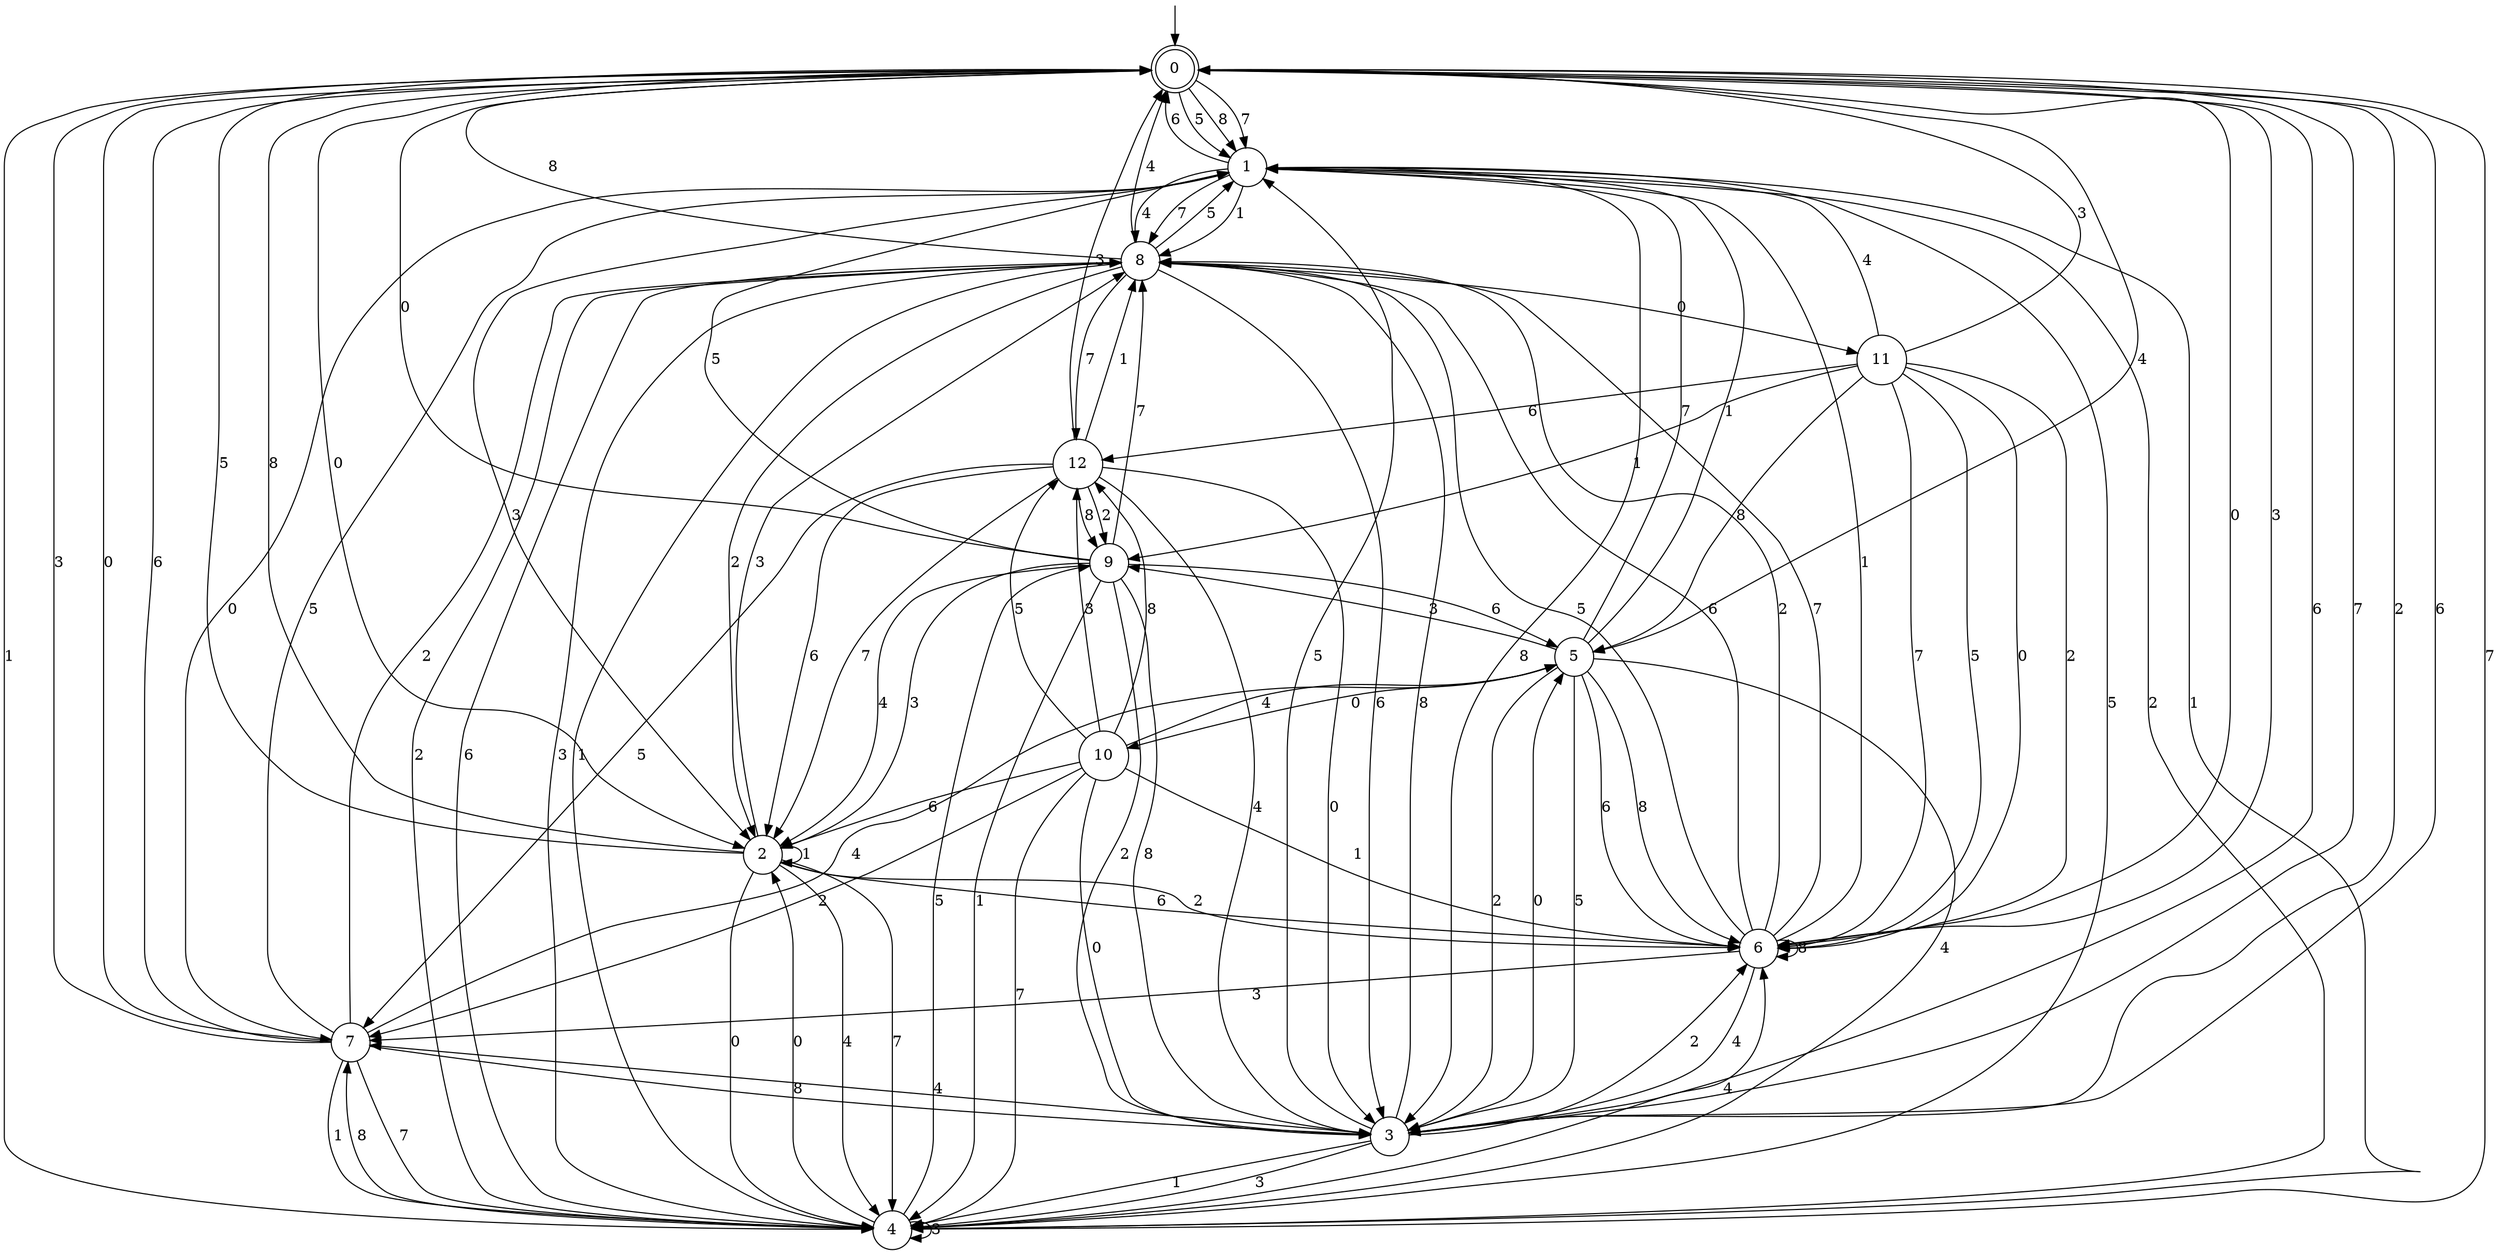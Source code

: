 digraph g {

	s0 [shape="doublecircle" label="0"];
	s1 [shape="circle" label="1"];
	s2 [shape="circle" label="2"];
	s3 [shape="circle" label="3"];
	s4 [shape="circle" label="4"];
	s5 [shape="circle" label="5"];
	s6 [shape="circle" label="6"];
	s7 [shape="circle" label="7"];
	s8 [shape="circle" label="8"];
	s9 [shape="circle" label="9"];
	s10 [shape="circle" label="10"];
	s11 [shape="circle" label="11"];
	s12 [shape="circle" label="12"];
	s0 -> s1 [label="5"];
	s0 -> s2 [label="0"];
	s0 -> s3 [label="2"];
	s0 -> s4 [label="1"];
	s0 -> s5 [label="4"];
	s0 -> s3 [label="6"];
	s0 -> s6 [label="3"];
	s0 -> s1 [label="8"];
	s0 -> s1 [label="7"];
	s1 -> s4 [label="5"];
	s1 -> s7 [label="0"];
	s1 -> s4 [label="2"];
	s1 -> s8 [label="1"];
	s1 -> s8 [label="4"];
	s1 -> s0 [label="6"];
	s1 -> s2 [label="3"];
	s1 -> s3 [label="8"];
	s1 -> s8 [label="7"];
	s2 -> s0 [label="5"];
	s2 -> s4 [label="0"];
	s2 -> s6 [label="2"];
	s2 -> s2 [label="1"];
	s2 -> s4 [label="4"];
	s2 -> s6 [label="6"];
	s2 -> s8 [label="3"];
	s2 -> s0 [label="8"];
	s2 -> s4 [label="7"];
	s3 -> s1 [label="5"];
	s3 -> s5 [label="0"];
	s3 -> s6 [label="2"];
	s3 -> s4 [label="1"];
	s3 -> s7 [label="4"];
	s3 -> s0 [label="6"];
	s3 -> s4 [label="3"];
	s3 -> s8 [label="8"];
	s3 -> s0 [label="7"];
	s4 -> s9 [label="5"];
	s4 -> s2 [label="0"];
	s4 -> s8 [label="2"];
	s4 -> s1 [label="1"];
	s4 -> s6 [label="4"];
	s4 -> s8 [label="6"];
	s4 -> s4 [label="3"];
	s4 -> s7 [label="8"];
	s4 -> s0 [label="7"];
	s5 -> s3 [label="5"];
	s5 -> s10 [label="0"];
	s5 -> s3 [label="2"];
	s5 -> s1 [label="1"];
	s5 -> s4 [label="4"];
	s5 -> s6 [label="6"];
	s5 -> s9 [label="3"];
	s5 -> s6 [label="8"];
	s5 -> s1 [label="7"];
	s6 -> s8 [label="5"];
	s6 -> s0 [label="0"];
	s6 -> s8 [label="2"];
	s6 -> s1 [label="1"];
	s6 -> s3 [label="4"];
	s6 -> s8 [label="6"];
	s6 -> s7 [label="3"];
	s6 -> s6 [label="8"];
	s6 -> s8 [label="7"];
	s7 -> s1 [label="5"];
	s7 -> s0 [label="0"];
	s7 -> s8 [label="2"];
	s7 -> s4 [label="1"];
	s7 -> s5 [label="4"];
	s7 -> s0 [label="6"];
	s7 -> s0 [label="3"];
	s7 -> s3 [label="8"];
	s7 -> s4 [label="7"];
	s8 -> s1 [label="5"];
	s8 -> s11 [label="0"];
	s8 -> s2 [label="2"];
	s8 -> s4 [label="1"];
	s8 -> s0 [label="4"];
	s8 -> s3 [label="6"];
	s8 -> s4 [label="3"];
	s8 -> s0 [label="8"];
	s8 -> s12 [label="7"];
	s9 -> s1 [label="5"];
	s9 -> s0 [label="0"];
	s9 -> s3 [label="2"];
	s9 -> s4 [label="1"];
	s9 -> s2 [label="4"];
	s9 -> s5 [label="6"];
	s9 -> s2 [label="3"];
	s9 -> s3 [label="8"];
	s9 -> s8 [label="7"];
	s10 -> s12 [label="5"];
	s10 -> s3 [label="0"];
	s10 -> s7 [label="2"];
	s10 -> s6 [label="1"];
	s10 -> s5 [label="4"];
	s10 -> s2 [label="6"];
	s10 -> s12 [label="3"];
	s10 -> s12 [label="8"];
	s10 -> s4 [label="7"];
	s11 -> s6 [label="5"];
	s11 -> s6 [label="0"];
	s11 -> s6 [label="2"];
	s11 -> s9 [label="1"];
	s11 -> s1 [label="4"];
	s11 -> s12 [label="6"];
	s11 -> s0 [label="3"];
	s11 -> s5 [label="8"];
	s11 -> s6 [label="7"];
	s12 -> s7 [label="5"];
	s12 -> s3 [label="0"];
	s12 -> s9 [label="2"];
	s12 -> s8 [label="1"];
	s12 -> s3 [label="4"];
	s12 -> s2 [label="6"];
	s12 -> s0 [label="3"];
	s12 -> s9 [label="8"];
	s12 -> s2 [label="7"];

__start0 [label="" shape="none" width="0" height="0"];
__start0 -> s0;

}

